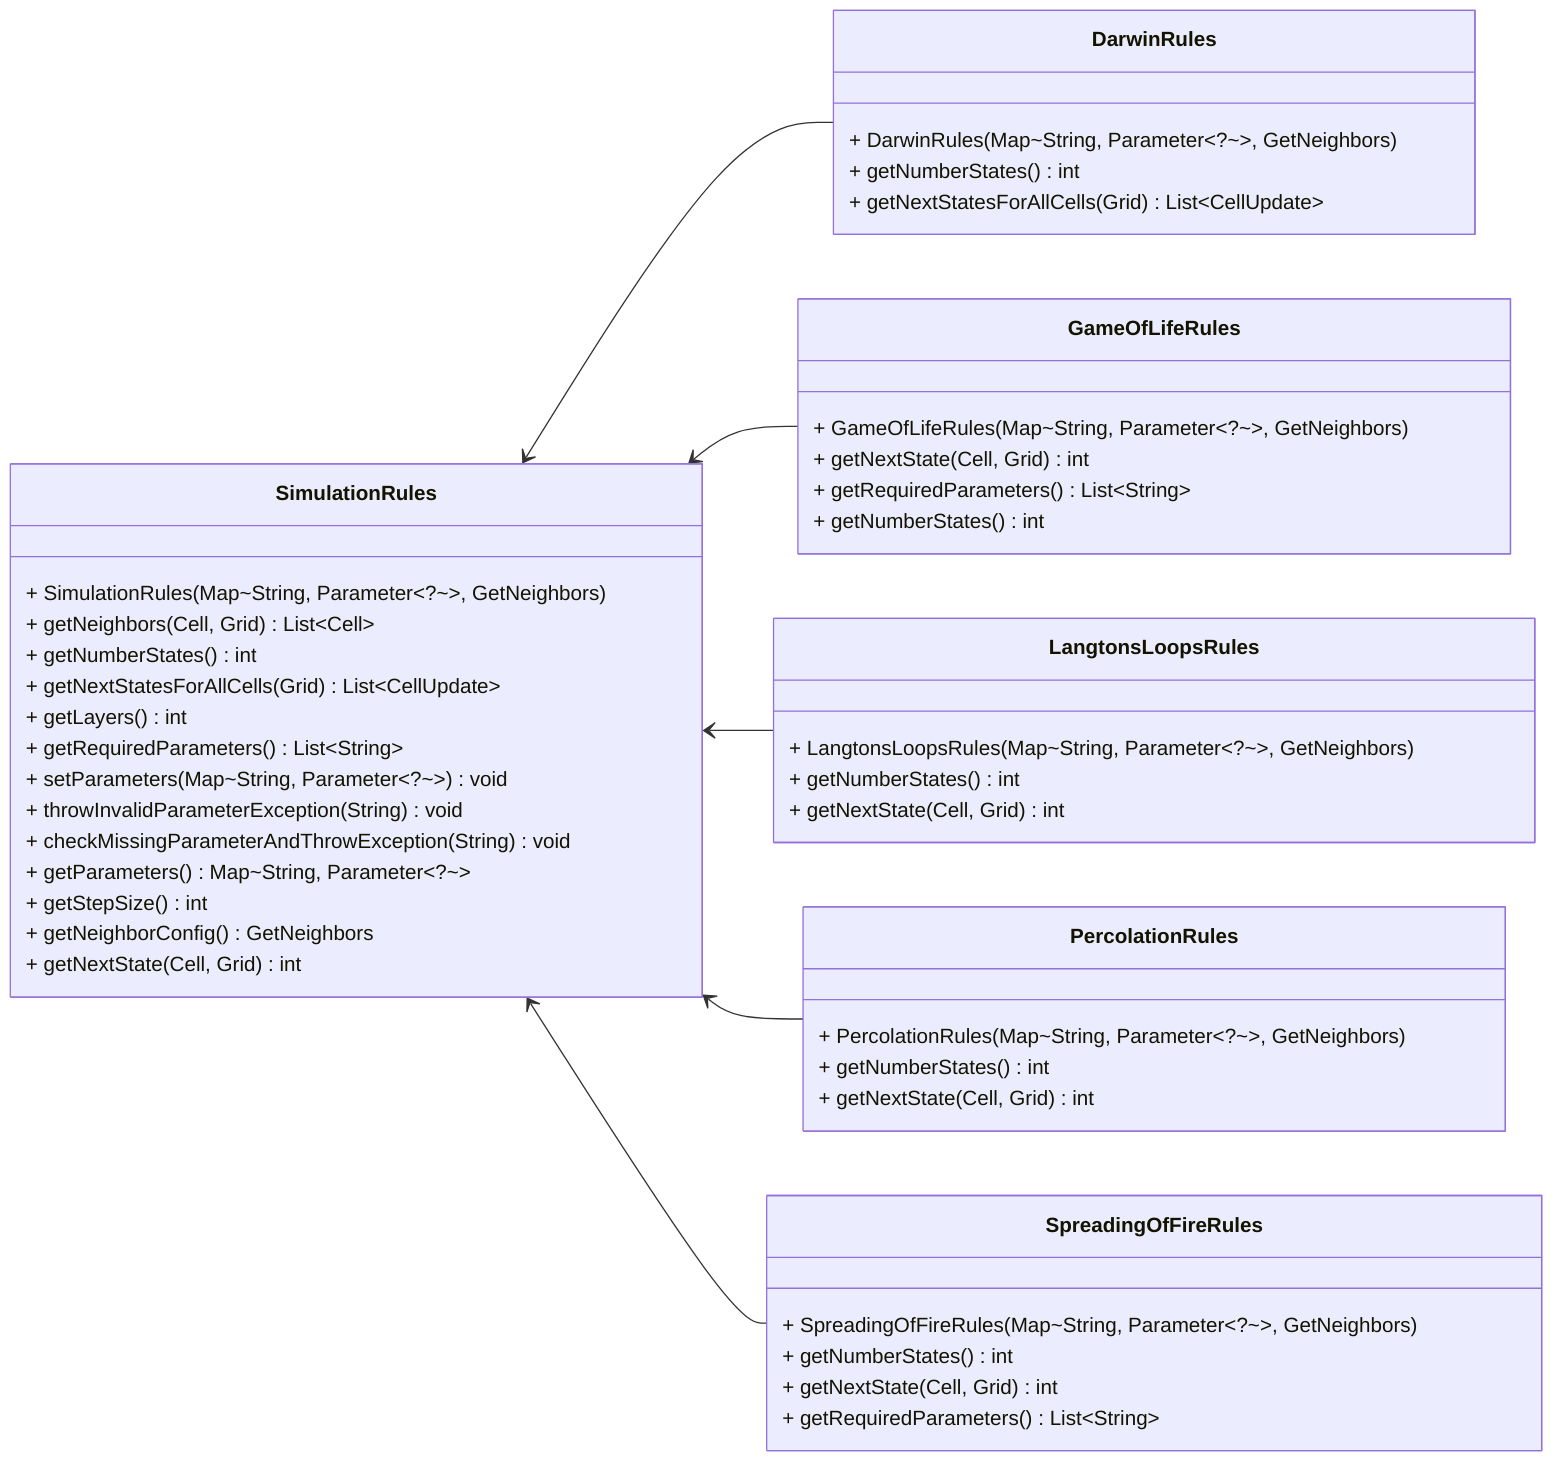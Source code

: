 classDiagram
    direction RL
    class SimulationRules {
        + SimulationRules(Map~String, Parameter~?~~, GetNeighbors)
        + getNeighbors(Cell, Grid) List~Cell~
        + getNumberStates() int
        + getNextStatesForAllCells(Grid) List~CellUpdate~
        + getLayers() int
        + getRequiredParameters() List~String~
        + setParameters(Map~String, Parameter~?~~) void
        + throwInvalidParameterException(String) void
        + checkMissingParameterAndThrowException(String) void
        + getParameters() Map~String, Parameter~?~~
        + getStepSize() int
        + getNeighborConfig() GetNeighbors
        + getNextState(Cell, Grid) int
    }
    class DarwinRules {
        + DarwinRules(Map~String, Parameter~?~~, GetNeighbors)
        + getNumberStates() int
        + getNextStatesForAllCells(Grid) List~CellUpdate~
    }
    class GameOfLifeRules {
        + GameOfLifeRules(Map~String, Parameter~?~~, GetNeighbors)
        + getNextState(Cell, Grid) int
        + getRequiredParameters() List~String~
        + getNumberStates() int
    }
    class LangtonsLoopsRules {
        + LangtonsLoopsRules(Map~String, Parameter~?~~, GetNeighbors)
        + getNumberStates() int
        + getNextState(Cell, Grid) int
    }
    class PercolationRules {
        + PercolationRules(Map~String, Parameter~?~~, GetNeighbors)
        + getNumberStates() int
        + getNextState(Cell, Grid) int
    }
    class SpreadingOfFireRules {
        + SpreadingOfFireRules(Map~String, Parameter~?~~, GetNeighbors)
        + getNumberStates() int
        + getNextState(Cell, Grid) int
        + getRequiredParameters() List~String~
    }

    DarwinRules  -->  SimulationRules
    GameOfLifeRules  -->  SimulationRules
    LangtonsLoopsRules  -->  SimulationRules
    PercolationRules  -->  SimulationRules
    SpreadingOfFireRules  -->  SimulationRules